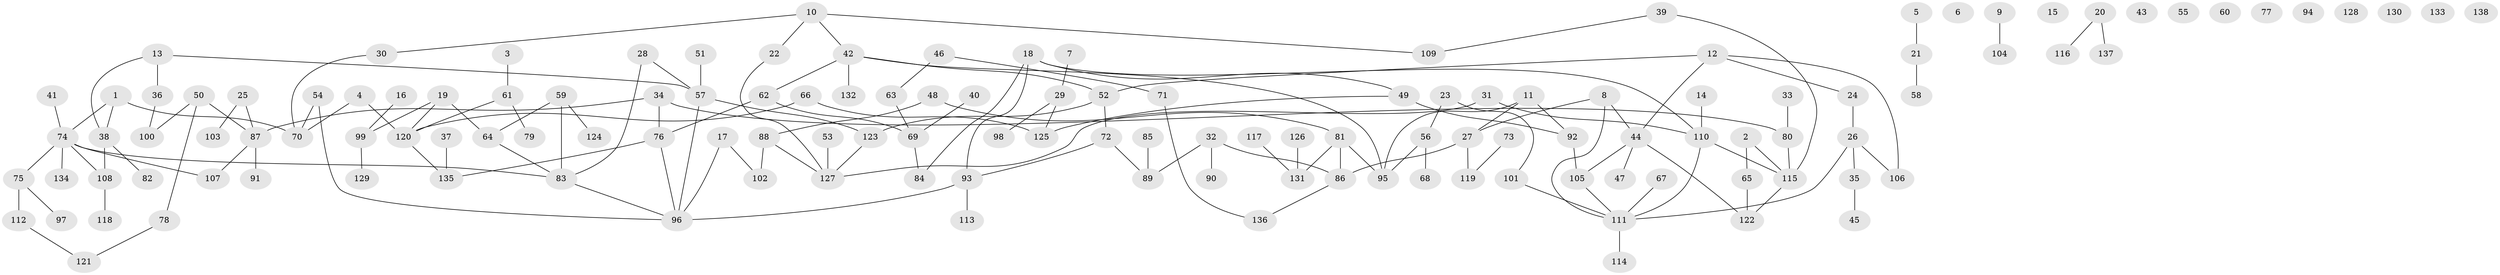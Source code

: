 // Generated by graph-tools (version 1.1) at 2025/33/03/09/25 02:33:40]
// undirected, 138 vertices, 157 edges
graph export_dot {
graph [start="1"]
  node [color=gray90,style=filled];
  1;
  2;
  3;
  4;
  5;
  6;
  7;
  8;
  9;
  10;
  11;
  12;
  13;
  14;
  15;
  16;
  17;
  18;
  19;
  20;
  21;
  22;
  23;
  24;
  25;
  26;
  27;
  28;
  29;
  30;
  31;
  32;
  33;
  34;
  35;
  36;
  37;
  38;
  39;
  40;
  41;
  42;
  43;
  44;
  45;
  46;
  47;
  48;
  49;
  50;
  51;
  52;
  53;
  54;
  55;
  56;
  57;
  58;
  59;
  60;
  61;
  62;
  63;
  64;
  65;
  66;
  67;
  68;
  69;
  70;
  71;
  72;
  73;
  74;
  75;
  76;
  77;
  78;
  79;
  80;
  81;
  82;
  83;
  84;
  85;
  86;
  87;
  88;
  89;
  90;
  91;
  92;
  93;
  94;
  95;
  96;
  97;
  98;
  99;
  100;
  101;
  102;
  103;
  104;
  105;
  106;
  107;
  108;
  109;
  110;
  111;
  112;
  113;
  114;
  115;
  116;
  117;
  118;
  119;
  120;
  121;
  122;
  123;
  124;
  125;
  126;
  127;
  128;
  129;
  130;
  131;
  132;
  133;
  134;
  135;
  136;
  137;
  138;
  1 -- 38;
  1 -- 70;
  1 -- 74;
  2 -- 65;
  2 -- 115;
  3 -- 61;
  4 -- 70;
  4 -- 120;
  5 -- 21;
  7 -- 29;
  8 -- 27;
  8 -- 44;
  8 -- 111;
  9 -- 104;
  10 -- 22;
  10 -- 30;
  10 -- 42;
  10 -- 109;
  11 -- 27;
  11 -- 92;
  11 -- 95;
  12 -- 24;
  12 -- 44;
  12 -- 52;
  12 -- 106;
  13 -- 36;
  13 -- 38;
  13 -- 57;
  14 -- 110;
  16 -- 99;
  17 -- 96;
  17 -- 102;
  18 -- 49;
  18 -- 84;
  18 -- 93;
  18 -- 110;
  19 -- 64;
  19 -- 99;
  19 -- 120;
  20 -- 116;
  20 -- 137;
  21 -- 58;
  22 -- 127;
  23 -- 56;
  23 -- 101;
  24 -- 26;
  25 -- 87;
  25 -- 103;
  26 -- 35;
  26 -- 106;
  26 -- 111;
  27 -- 86;
  27 -- 119;
  28 -- 57;
  28 -- 83;
  29 -- 98;
  29 -- 125;
  30 -- 70;
  31 -- 110;
  31 -- 127;
  32 -- 86;
  32 -- 89;
  32 -- 90;
  33 -- 80;
  34 -- 76;
  34 -- 80;
  34 -- 87;
  35 -- 45;
  36 -- 100;
  37 -- 135;
  38 -- 82;
  38 -- 108;
  39 -- 109;
  39 -- 115;
  40 -- 69;
  41 -- 74;
  42 -- 52;
  42 -- 62;
  42 -- 95;
  42 -- 132;
  44 -- 47;
  44 -- 105;
  44 -- 122;
  46 -- 63;
  46 -- 71;
  48 -- 81;
  48 -- 88;
  49 -- 92;
  49 -- 125;
  50 -- 78;
  50 -- 87;
  50 -- 100;
  51 -- 57;
  52 -- 72;
  52 -- 123;
  53 -- 127;
  54 -- 70;
  54 -- 96;
  56 -- 68;
  56 -- 95;
  57 -- 96;
  57 -- 123;
  59 -- 64;
  59 -- 83;
  59 -- 124;
  61 -- 79;
  61 -- 120;
  62 -- 69;
  62 -- 76;
  63 -- 69;
  64 -- 83;
  65 -- 122;
  66 -- 120;
  66 -- 125;
  67 -- 111;
  69 -- 84;
  71 -- 136;
  72 -- 89;
  72 -- 93;
  73 -- 119;
  74 -- 75;
  74 -- 83;
  74 -- 107;
  74 -- 108;
  74 -- 134;
  75 -- 97;
  75 -- 112;
  76 -- 96;
  76 -- 135;
  78 -- 121;
  80 -- 115;
  81 -- 86;
  81 -- 95;
  81 -- 131;
  83 -- 96;
  85 -- 89;
  86 -- 136;
  87 -- 91;
  87 -- 107;
  88 -- 102;
  88 -- 127;
  92 -- 105;
  93 -- 96;
  93 -- 113;
  99 -- 129;
  101 -- 111;
  105 -- 111;
  108 -- 118;
  110 -- 111;
  110 -- 115;
  111 -- 114;
  112 -- 121;
  115 -- 122;
  117 -- 131;
  120 -- 135;
  123 -- 127;
  126 -- 131;
}
